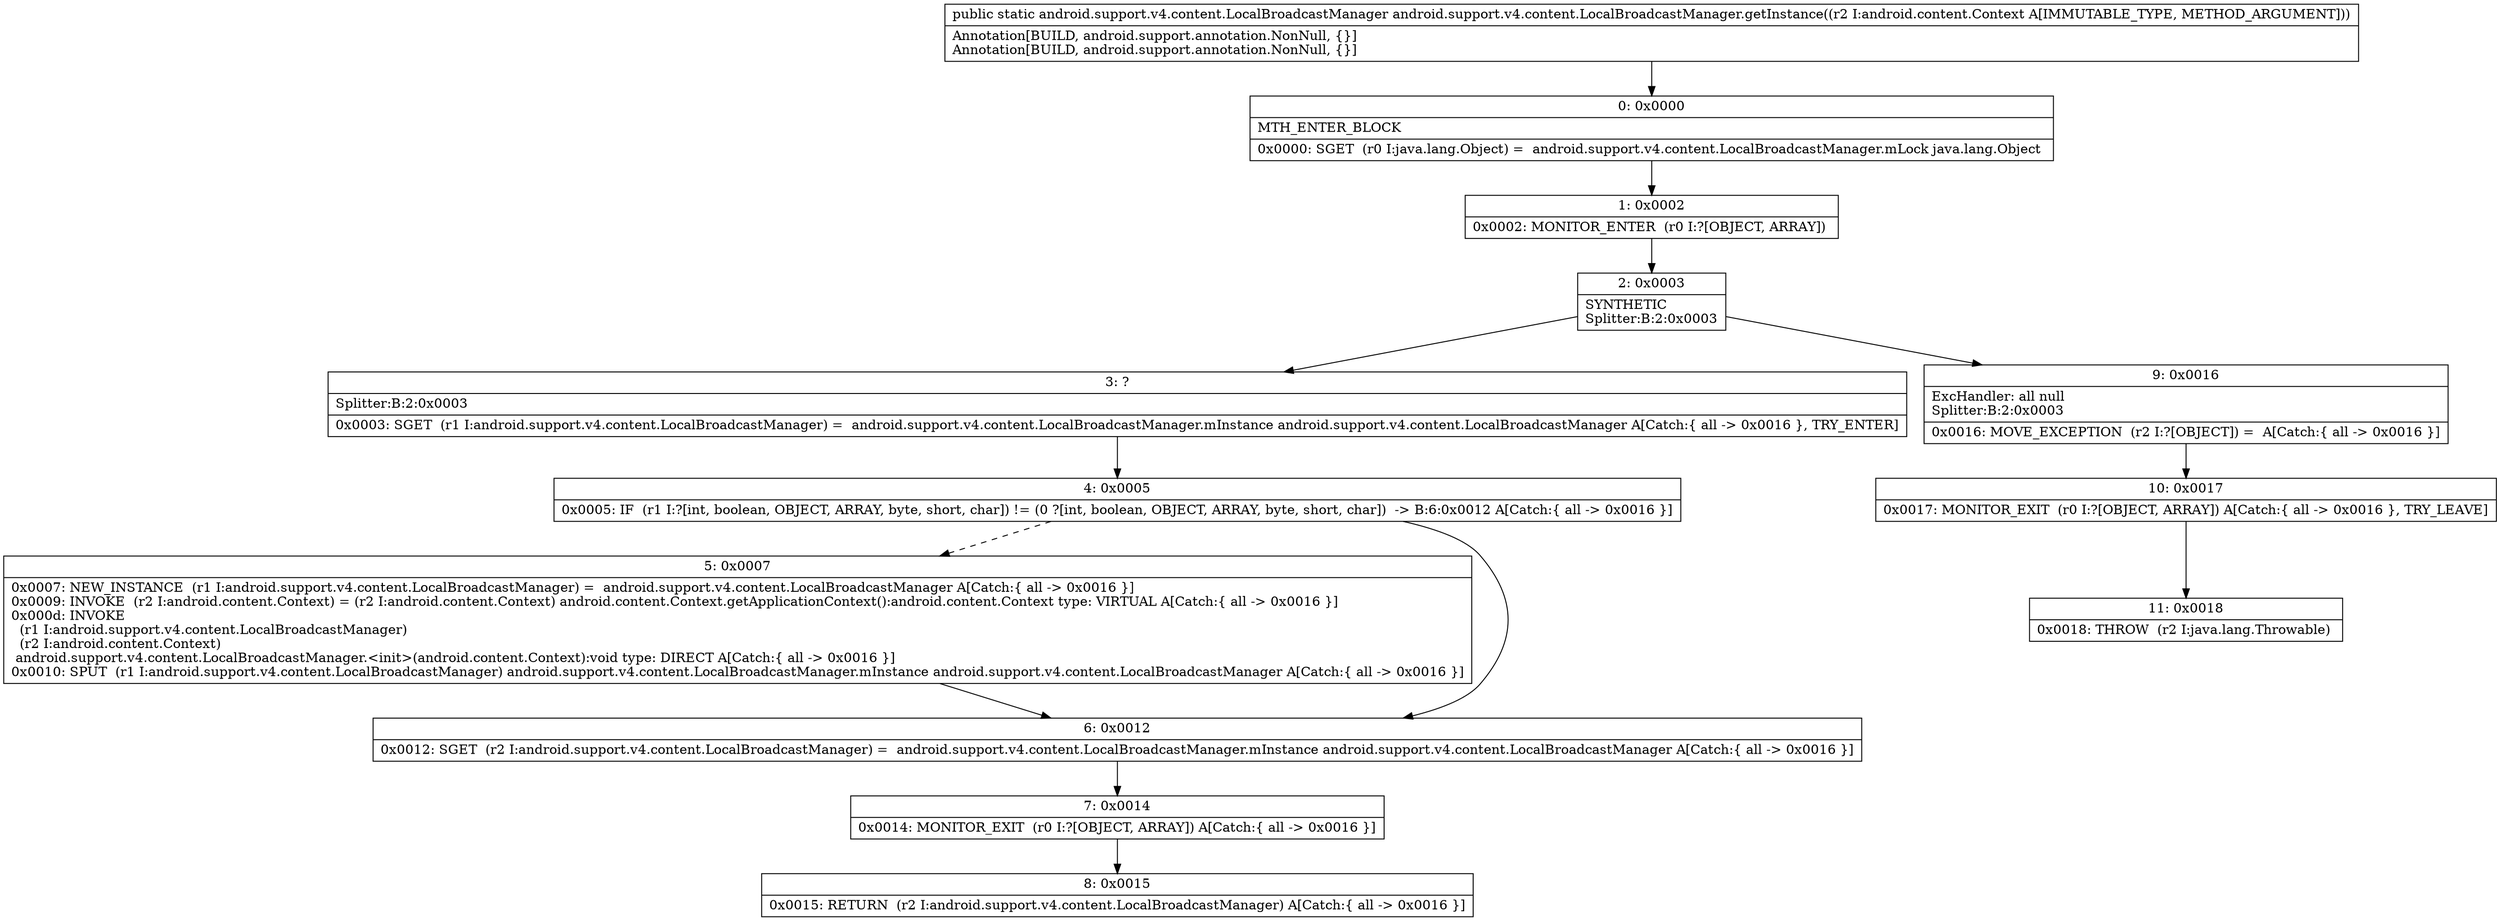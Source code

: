 digraph "CFG forandroid.support.v4.content.LocalBroadcastManager.getInstance(Landroid\/content\/Context;)Landroid\/support\/v4\/content\/LocalBroadcastManager;" {
Node_0 [shape=record,label="{0\:\ 0x0000|MTH_ENTER_BLOCK\l|0x0000: SGET  (r0 I:java.lang.Object) =  android.support.v4.content.LocalBroadcastManager.mLock java.lang.Object \l}"];
Node_1 [shape=record,label="{1\:\ 0x0002|0x0002: MONITOR_ENTER  (r0 I:?[OBJECT, ARRAY]) \l}"];
Node_2 [shape=record,label="{2\:\ 0x0003|SYNTHETIC\lSplitter:B:2:0x0003\l}"];
Node_3 [shape=record,label="{3\:\ ?|Splitter:B:2:0x0003\l|0x0003: SGET  (r1 I:android.support.v4.content.LocalBroadcastManager) =  android.support.v4.content.LocalBroadcastManager.mInstance android.support.v4.content.LocalBroadcastManager A[Catch:\{ all \-\> 0x0016 \}, TRY_ENTER]\l}"];
Node_4 [shape=record,label="{4\:\ 0x0005|0x0005: IF  (r1 I:?[int, boolean, OBJECT, ARRAY, byte, short, char]) != (0 ?[int, boolean, OBJECT, ARRAY, byte, short, char])  \-\> B:6:0x0012 A[Catch:\{ all \-\> 0x0016 \}]\l}"];
Node_5 [shape=record,label="{5\:\ 0x0007|0x0007: NEW_INSTANCE  (r1 I:android.support.v4.content.LocalBroadcastManager) =  android.support.v4.content.LocalBroadcastManager A[Catch:\{ all \-\> 0x0016 \}]\l0x0009: INVOKE  (r2 I:android.content.Context) = (r2 I:android.content.Context) android.content.Context.getApplicationContext():android.content.Context type: VIRTUAL A[Catch:\{ all \-\> 0x0016 \}]\l0x000d: INVOKE  \l  (r1 I:android.support.v4.content.LocalBroadcastManager)\l  (r2 I:android.content.Context)\l android.support.v4.content.LocalBroadcastManager.\<init\>(android.content.Context):void type: DIRECT A[Catch:\{ all \-\> 0x0016 \}]\l0x0010: SPUT  (r1 I:android.support.v4.content.LocalBroadcastManager) android.support.v4.content.LocalBroadcastManager.mInstance android.support.v4.content.LocalBroadcastManager A[Catch:\{ all \-\> 0x0016 \}]\l}"];
Node_6 [shape=record,label="{6\:\ 0x0012|0x0012: SGET  (r2 I:android.support.v4.content.LocalBroadcastManager) =  android.support.v4.content.LocalBroadcastManager.mInstance android.support.v4.content.LocalBroadcastManager A[Catch:\{ all \-\> 0x0016 \}]\l}"];
Node_7 [shape=record,label="{7\:\ 0x0014|0x0014: MONITOR_EXIT  (r0 I:?[OBJECT, ARRAY]) A[Catch:\{ all \-\> 0x0016 \}]\l}"];
Node_8 [shape=record,label="{8\:\ 0x0015|0x0015: RETURN  (r2 I:android.support.v4.content.LocalBroadcastManager) A[Catch:\{ all \-\> 0x0016 \}]\l}"];
Node_9 [shape=record,label="{9\:\ 0x0016|ExcHandler: all null\lSplitter:B:2:0x0003\l|0x0016: MOVE_EXCEPTION  (r2 I:?[OBJECT]) =  A[Catch:\{ all \-\> 0x0016 \}]\l}"];
Node_10 [shape=record,label="{10\:\ 0x0017|0x0017: MONITOR_EXIT  (r0 I:?[OBJECT, ARRAY]) A[Catch:\{ all \-\> 0x0016 \}, TRY_LEAVE]\l}"];
Node_11 [shape=record,label="{11\:\ 0x0018|0x0018: THROW  (r2 I:java.lang.Throwable) \l}"];
MethodNode[shape=record,label="{public static android.support.v4.content.LocalBroadcastManager android.support.v4.content.LocalBroadcastManager.getInstance((r2 I:android.content.Context A[IMMUTABLE_TYPE, METHOD_ARGUMENT]))  | Annotation[BUILD, android.support.annotation.NonNull, \{\}]\lAnnotation[BUILD, android.support.annotation.NonNull, \{\}]\l}"];
MethodNode -> Node_0;
Node_0 -> Node_1;
Node_1 -> Node_2;
Node_2 -> Node_3;
Node_2 -> Node_9;
Node_3 -> Node_4;
Node_4 -> Node_5[style=dashed];
Node_4 -> Node_6;
Node_5 -> Node_6;
Node_6 -> Node_7;
Node_7 -> Node_8;
Node_9 -> Node_10;
Node_10 -> Node_11;
}

